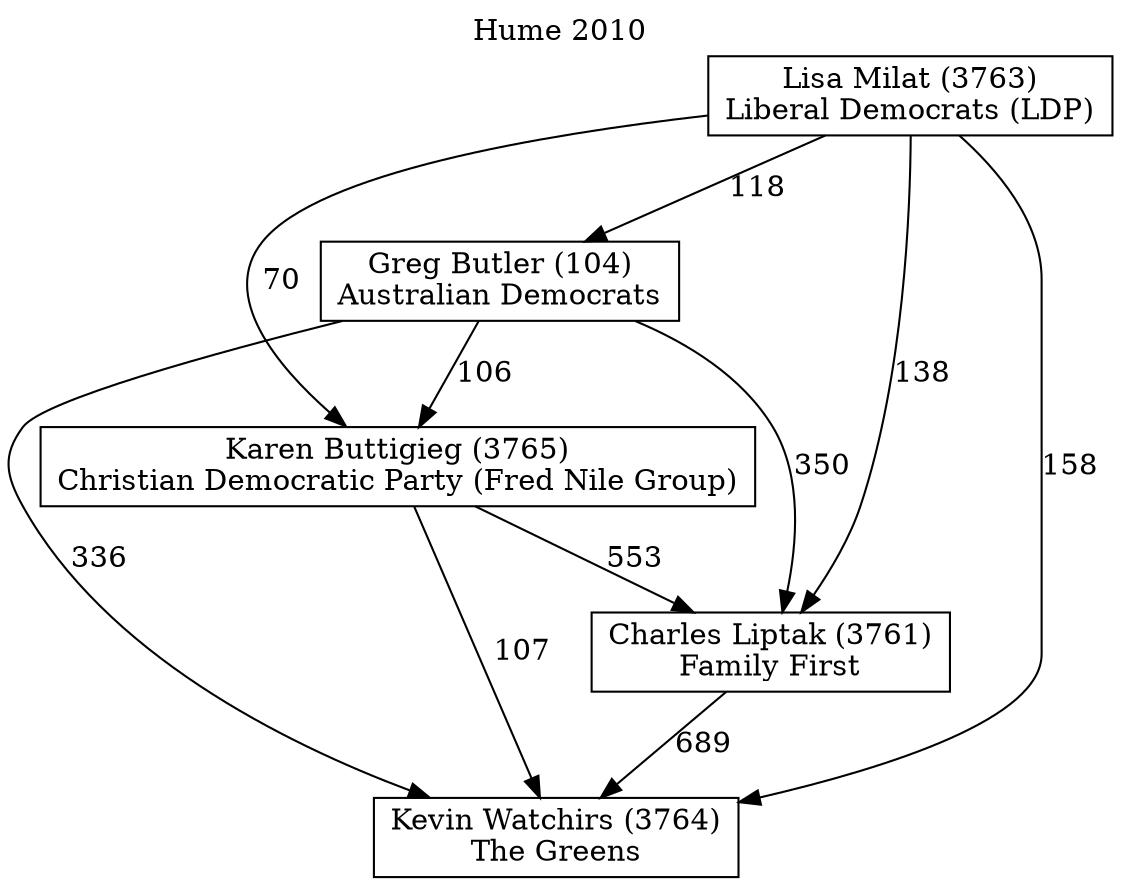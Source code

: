 // House preference flow
digraph "Kevin Watchirs (3764)_Hume_2010" {
	graph [label="Hume 2010" labelloc=t mclimit=10]
	node [shape=box]
	"Charles Liptak (3761)" [label="Charles Liptak (3761)
Family First"]
	"Greg Butler (104)" [label="Greg Butler (104)
Australian Democrats"]
	"Karen Buttigieg (3765)" [label="Karen Buttigieg (3765)
Christian Democratic Party (Fred Nile Group)"]
	"Kevin Watchirs (3764)" [label="Kevin Watchirs (3764)
The Greens"]
	"Lisa Milat (3763)" [label="Lisa Milat (3763)
Liberal Democrats (LDP)"]
	"Charles Liptak (3761)" -> "Kevin Watchirs (3764)" [label=689]
	"Greg Butler (104)" -> "Charles Liptak (3761)" [label=350]
	"Greg Butler (104)" -> "Karen Buttigieg (3765)" [label=106]
	"Greg Butler (104)" -> "Kevin Watchirs (3764)" [label=336]
	"Karen Buttigieg (3765)" -> "Charles Liptak (3761)" [label=553]
	"Karen Buttigieg (3765)" -> "Kevin Watchirs (3764)" [label=107]
	"Lisa Milat (3763)" -> "Charles Liptak (3761)" [label=138]
	"Lisa Milat (3763)" -> "Greg Butler (104)" [label=118]
	"Lisa Milat (3763)" -> "Karen Buttigieg (3765)" [label=70]
	"Lisa Milat (3763)" -> "Kevin Watchirs (3764)" [label=158]
}
